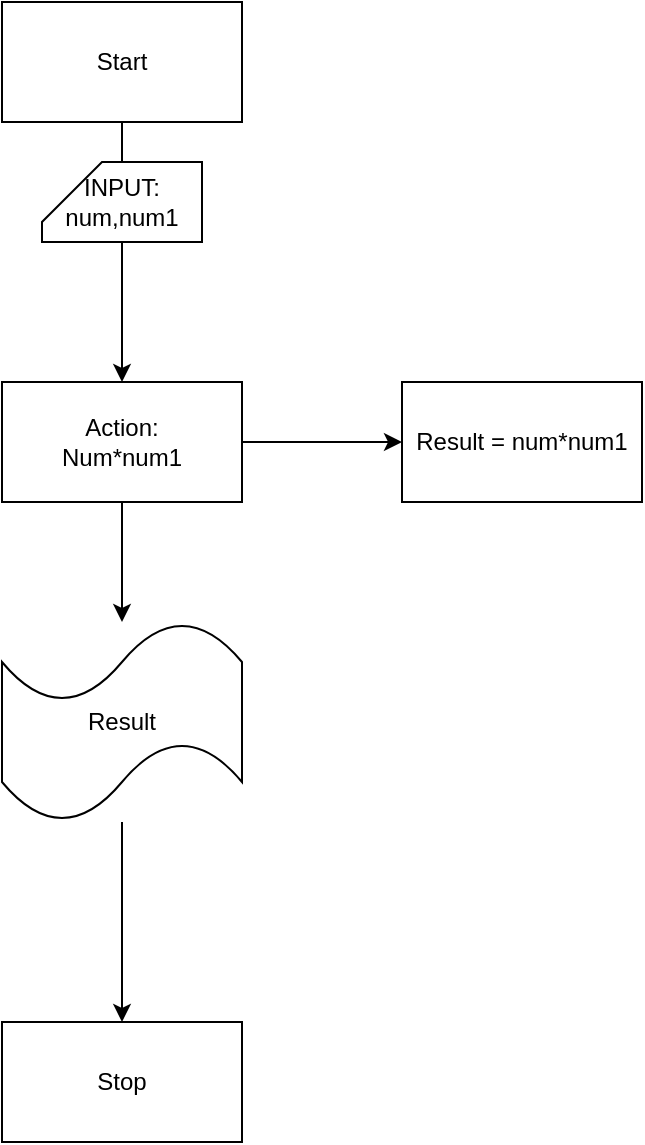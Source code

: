 <mxfile version="22.1.3" type="github">
  <diagram name="Page-1" id="TQgDXgH-JpgQsxGRE-dh">
    <mxGraphModel dx="1026" dy="620" grid="1" gridSize="10" guides="1" tooltips="1" connect="1" arrows="1" fold="1" page="1" pageScale="1" pageWidth="827" pageHeight="1169" math="0" shadow="0">
      <root>
        <mxCell id="0" />
        <mxCell id="1" parent="0" />
        <mxCell id="TEmfXS1JJKraIvyOYTmt-1" value="Start" style="rounded=0;whiteSpace=wrap;html=1;" vertex="1" parent="1">
          <mxGeometry x="340" y="120" width="120" height="60" as="geometry" />
        </mxCell>
        <mxCell id="TEmfXS1JJKraIvyOYTmt-2" value="" style="endArrow=none;html=1;rounded=0;entryX=0.5;entryY=1;entryDx=0;entryDy=0;" edge="1" parent="1" target="TEmfXS1JJKraIvyOYTmt-1">
          <mxGeometry width="50" height="50" relative="1" as="geometry">
            <mxPoint x="400" y="240" as="sourcePoint" />
            <mxPoint x="440" y="300" as="targetPoint" />
          </mxGeometry>
        </mxCell>
        <mxCell id="TEmfXS1JJKraIvyOYTmt-5" value="" style="edgeStyle=orthogonalEdgeStyle;rounded=0;orthogonalLoop=1;jettySize=auto;html=1;" edge="1" parent="1" source="TEmfXS1JJKraIvyOYTmt-3" target="TEmfXS1JJKraIvyOYTmt-4">
          <mxGeometry relative="1" as="geometry" />
        </mxCell>
        <mxCell id="TEmfXS1JJKraIvyOYTmt-3" value="INPUT: num,num1" style="shape=card;whiteSpace=wrap;html=1;" vertex="1" parent="1">
          <mxGeometry x="360" y="200" width="80" height="40" as="geometry" />
        </mxCell>
        <mxCell id="TEmfXS1JJKraIvyOYTmt-7" value="" style="edgeStyle=orthogonalEdgeStyle;rounded=0;orthogonalLoop=1;jettySize=auto;html=1;" edge="1" parent="1" source="TEmfXS1JJKraIvyOYTmt-4" target="TEmfXS1JJKraIvyOYTmt-6">
          <mxGeometry relative="1" as="geometry" />
        </mxCell>
        <mxCell id="TEmfXS1JJKraIvyOYTmt-11" value="" style="edgeStyle=orthogonalEdgeStyle;rounded=0;orthogonalLoop=1;jettySize=auto;html=1;" edge="1" parent="1" source="TEmfXS1JJKraIvyOYTmt-4" target="TEmfXS1JJKraIvyOYTmt-10">
          <mxGeometry relative="1" as="geometry" />
        </mxCell>
        <mxCell id="TEmfXS1JJKraIvyOYTmt-4" value="Action:&lt;br&gt;Num*num1" style="whiteSpace=wrap;html=1;" vertex="1" parent="1">
          <mxGeometry x="340" y="310" width="120" height="60" as="geometry" />
        </mxCell>
        <mxCell id="TEmfXS1JJKraIvyOYTmt-6" value="Result = num*num1" style="whiteSpace=wrap;html=1;" vertex="1" parent="1">
          <mxGeometry x="540" y="310" width="120" height="60" as="geometry" />
        </mxCell>
        <mxCell id="TEmfXS1JJKraIvyOYTmt-13" value="" style="edgeStyle=orthogonalEdgeStyle;rounded=0;orthogonalLoop=1;jettySize=auto;html=1;" edge="1" parent="1" source="TEmfXS1JJKraIvyOYTmt-10" target="TEmfXS1JJKraIvyOYTmt-12">
          <mxGeometry relative="1" as="geometry" />
        </mxCell>
        <mxCell id="TEmfXS1JJKraIvyOYTmt-10" value="Result" style="shape=tape;whiteSpace=wrap;html=1;" vertex="1" parent="1">
          <mxGeometry x="340" y="430" width="120" height="100" as="geometry" />
        </mxCell>
        <mxCell id="TEmfXS1JJKraIvyOYTmt-12" value="Stop" style="whiteSpace=wrap;html=1;" vertex="1" parent="1">
          <mxGeometry x="340" y="630" width="120" height="60" as="geometry" />
        </mxCell>
      </root>
    </mxGraphModel>
  </diagram>
</mxfile>
